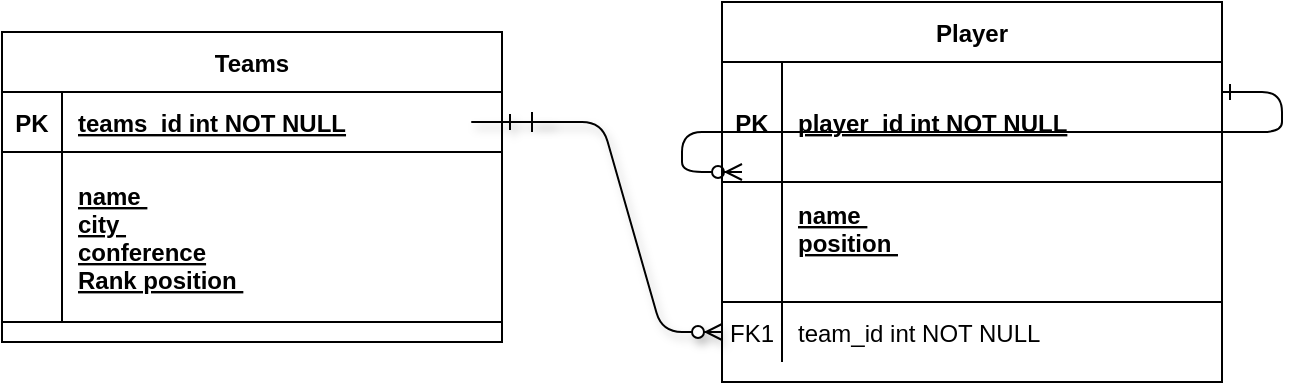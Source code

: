 <mxfile version="14.6.9" type="github">
  <diagram id="R2lEEEUBdFMjLlhIrx00" name="Page-1">
    <mxGraphModel dx="782" dy="437" grid="1" gridSize="10" guides="1" tooltips="1" connect="1" arrows="1" fold="1" page="1" pageScale="1" pageWidth="850" pageHeight="1100" math="0" shadow="0" extFonts="Permanent Marker^https://fonts.googleapis.com/css?family=Permanent+Marker">
      <root>
        <mxCell id="0" />
        <mxCell id="1" parent="0" />
        <mxCell id="C-vyLk0tnHw3VtMMgP7b-12" value="" style="edgeStyle=entityRelationEdgeStyle;endArrow=ERzeroToMany;startArrow=ERone;endFill=1;startFill=0;" parent="1" target="C-vyLk0tnHw3VtMMgP7b-17" edge="1">
          <mxGeometry width="100" height="100" relative="1" as="geometry">
            <mxPoint x="700" y="165" as="sourcePoint" />
            <mxPoint x="460" y="205" as="targetPoint" />
          </mxGeometry>
        </mxCell>
        <mxCell id="QcpqvqOXa9HCOMqCuGFT-1" value="" style="edgeStyle=entityRelationEdgeStyle;endArrow=ERzeroToMany;startArrow=none;endFill=1;startFill=0;shadow=1;" edge="1" parent="1" source="QcpqvqOXa9HCOMqCuGFT-19" target="QcpqvqOXa9HCOMqCuGFT-9">
          <mxGeometry width="100" height="100" relative="1" as="geometry">
            <mxPoint x="340" y="720" as="sourcePoint" />
            <mxPoint x="440" y="620" as="targetPoint" />
          </mxGeometry>
        </mxCell>
        <mxCell id="QcpqvqOXa9HCOMqCuGFT-2" value="Player" style="shape=table;startSize=30;container=1;collapsible=1;childLayout=tableLayout;fixedRows=1;rowLines=0;fontStyle=1;align=center;resizeLast=1;" vertex="1" parent="1">
          <mxGeometry x="450" y="120" width="250" height="190" as="geometry" />
        </mxCell>
        <mxCell id="QcpqvqOXa9HCOMqCuGFT-3" value="" style="shape=partialRectangle;collapsible=0;dropTarget=0;pointerEvents=0;fillColor=none;points=[[0,0.5],[1,0.5]];portConstraint=eastwest;top=0;left=0;right=0;bottom=1;" vertex="1" parent="QcpqvqOXa9HCOMqCuGFT-2">
          <mxGeometry y="30" width="250" height="60" as="geometry" />
        </mxCell>
        <mxCell id="QcpqvqOXa9HCOMqCuGFT-4" value="PK" style="shape=partialRectangle;overflow=hidden;connectable=0;fillColor=none;top=0;left=0;bottom=0;right=0;fontStyle=1;" vertex="1" parent="QcpqvqOXa9HCOMqCuGFT-3">
          <mxGeometry width="30" height="60" as="geometry" />
        </mxCell>
        <mxCell id="QcpqvqOXa9HCOMqCuGFT-5" value="player_id int NOT NULL " style="shape=partialRectangle;overflow=hidden;connectable=0;fillColor=none;top=0;left=0;bottom=0;right=0;align=left;spacingLeft=6;fontStyle=5;" vertex="1" parent="QcpqvqOXa9HCOMqCuGFT-3">
          <mxGeometry x="30" width="220" height="60" as="geometry" />
        </mxCell>
        <mxCell id="QcpqvqOXa9HCOMqCuGFT-6" style="shape=partialRectangle;collapsible=0;dropTarget=0;pointerEvents=0;fillColor=none;points=[[0,0.5],[1,0.5]];portConstraint=eastwest;top=0;left=0;right=0;bottom=1;" vertex="1" parent="QcpqvqOXa9HCOMqCuGFT-2">
          <mxGeometry y="90" width="250" height="60" as="geometry" />
        </mxCell>
        <mxCell id="QcpqvqOXa9HCOMqCuGFT-7" style="shape=partialRectangle;overflow=hidden;connectable=0;fillColor=none;top=0;left=0;bottom=0;right=0;fontStyle=1;" vertex="1" parent="QcpqvqOXa9HCOMqCuGFT-6">
          <mxGeometry width="30" height="60" as="geometry" />
        </mxCell>
        <mxCell id="QcpqvqOXa9HCOMqCuGFT-8" value="name &#xa;position &#xa;" style="shape=partialRectangle;overflow=hidden;connectable=0;fillColor=none;top=0;left=0;bottom=0;right=0;align=left;spacingLeft=6;fontStyle=5;" vertex="1" parent="QcpqvqOXa9HCOMqCuGFT-6">
          <mxGeometry x="30" width="220" height="60" as="geometry" />
        </mxCell>
        <mxCell id="QcpqvqOXa9HCOMqCuGFT-9" value="" style="shape=partialRectangle;collapsible=0;dropTarget=0;pointerEvents=0;fillColor=none;points=[[0,0.5],[1,0.5]];portConstraint=eastwest;top=0;left=0;right=0;bottom=0;" vertex="1" parent="QcpqvqOXa9HCOMqCuGFT-2">
          <mxGeometry y="150" width="250" height="30" as="geometry" />
        </mxCell>
        <mxCell id="QcpqvqOXa9HCOMqCuGFT-10" value="FK1" style="shape=partialRectangle;overflow=hidden;connectable=0;fillColor=none;top=0;left=0;bottom=0;right=0;" vertex="1" parent="QcpqvqOXa9HCOMqCuGFT-9">
          <mxGeometry width="30" height="30" as="geometry" />
        </mxCell>
        <mxCell id="QcpqvqOXa9HCOMqCuGFT-11" value="team_id int NOT NULL" style="shape=partialRectangle;overflow=hidden;connectable=0;fillColor=none;top=0;left=0;bottom=0;right=0;align=left;spacingLeft=6;" vertex="1" parent="QcpqvqOXa9HCOMqCuGFT-9">
          <mxGeometry x="30" width="220" height="30" as="geometry" />
        </mxCell>
        <mxCell id="QcpqvqOXa9HCOMqCuGFT-12" value="Teams" style="shape=table;startSize=30;container=1;collapsible=1;childLayout=tableLayout;fixedRows=1;rowLines=0;fontStyle=1;align=center;resizeLast=1;" vertex="1" parent="1">
          <mxGeometry x="90" y="135" width="250" height="155" as="geometry" />
        </mxCell>
        <mxCell id="QcpqvqOXa9HCOMqCuGFT-13" value="" style="shape=partialRectangle;collapsible=0;dropTarget=0;pointerEvents=0;fillColor=none;points=[[0,0.5],[1,0.5]];portConstraint=eastwest;top=0;left=0;right=0;bottom=1;" vertex="1" parent="QcpqvqOXa9HCOMqCuGFT-12">
          <mxGeometry y="30" width="250" height="30" as="geometry" />
        </mxCell>
        <mxCell id="QcpqvqOXa9HCOMqCuGFT-14" value="PK" style="shape=partialRectangle;overflow=hidden;connectable=0;fillColor=none;top=0;left=0;bottom=0;right=0;fontStyle=1;" vertex="1" parent="QcpqvqOXa9HCOMqCuGFT-13">
          <mxGeometry width="30" height="30" as="geometry" />
        </mxCell>
        <mxCell id="QcpqvqOXa9HCOMqCuGFT-15" value="teams_id int NOT NULL " style="shape=partialRectangle;overflow=hidden;connectable=0;fillColor=none;top=0;left=0;bottom=0;right=0;align=left;spacingLeft=6;fontStyle=5;" vertex="1" parent="QcpqvqOXa9HCOMqCuGFT-13">
          <mxGeometry x="30" width="220" height="30" as="geometry" />
        </mxCell>
        <mxCell id="QcpqvqOXa9HCOMqCuGFT-16" style="shape=partialRectangle;collapsible=0;dropTarget=0;pointerEvents=0;fillColor=none;points=[[0,0.5],[1,0.5]];portConstraint=eastwest;top=0;left=0;right=0;bottom=1;" vertex="1" parent="QcpqvqOXa9HCOMqCuGFT-12">
          <mxGeometry y="60" width="250" height="85" as="geometry" />
        </mxCell>
        <mxCell id="QcpqvqOXa9HCOMqCuGFT-17" style="shape=partialRectangle;overflow=hidden;connectable=0;fillColor=none;top=0;left=0;bottom=0;right=0;fontStyle=1;" vertex="1" parent="QcpqvqOXa9HCOMqCuGFT-16">
          <mxGeometry width="30" height="85" as="geometry" />
        </mxCell>
        <mxCell id="QcpqvqOXa9HCOMqCuGFT-18" value="name &#xa;city &#xa;conference&#xa;Rank position " style="shape=partialRectangle;overflow=hidden;connectable=0;fillColor=none;top=0;left=0;bottom=0;right=0;align=left;spacingLeft=6;fontStyle=5;" vertex="1" parent="QcpqvqOXa9HCOMqCuGFT-16">
          <mxGeometry x="30" width="220" height="85" as="geometry" />
        </mxCell>
        <mxCell id="QcpqvqOXa9HCOMqCuGFT-19" value="" style="line;strokeWidth=1;direction=south;html=1;perimeter=backbonePerimeter;points=[];outlineConnect=0;" vertex="1" parent="1">
          <mxGeometry x="350" y="175" width="10" height="10" as="geometry" />
        </mxCell>
        <mxCell id="QcpqvqOXa9HCOMqCuGFT-20" value="" style="edgeStyle=entityRelationEdgeStyle;endArrow=none;startArrow=ERone;endFill=1;startFill=0;shadow=1;" edge="1" parent="1" source="QcpqvqOXa9HCOMqCuGFT-13" target="QcpqvqOXa9HCOMqCuGFT-19">
          <mxGeometry width="100" height="100" relative="1" as="geometry">
            <mxPoint x="340" y="180" as="sourcePoint" />
            <mxPoint x="450" y="225" as="targetPoint" />
          </mxGeometry>
        </mxCell>
      </root>
    </mxGraphModel>
  </diagram>
</mxfile>
